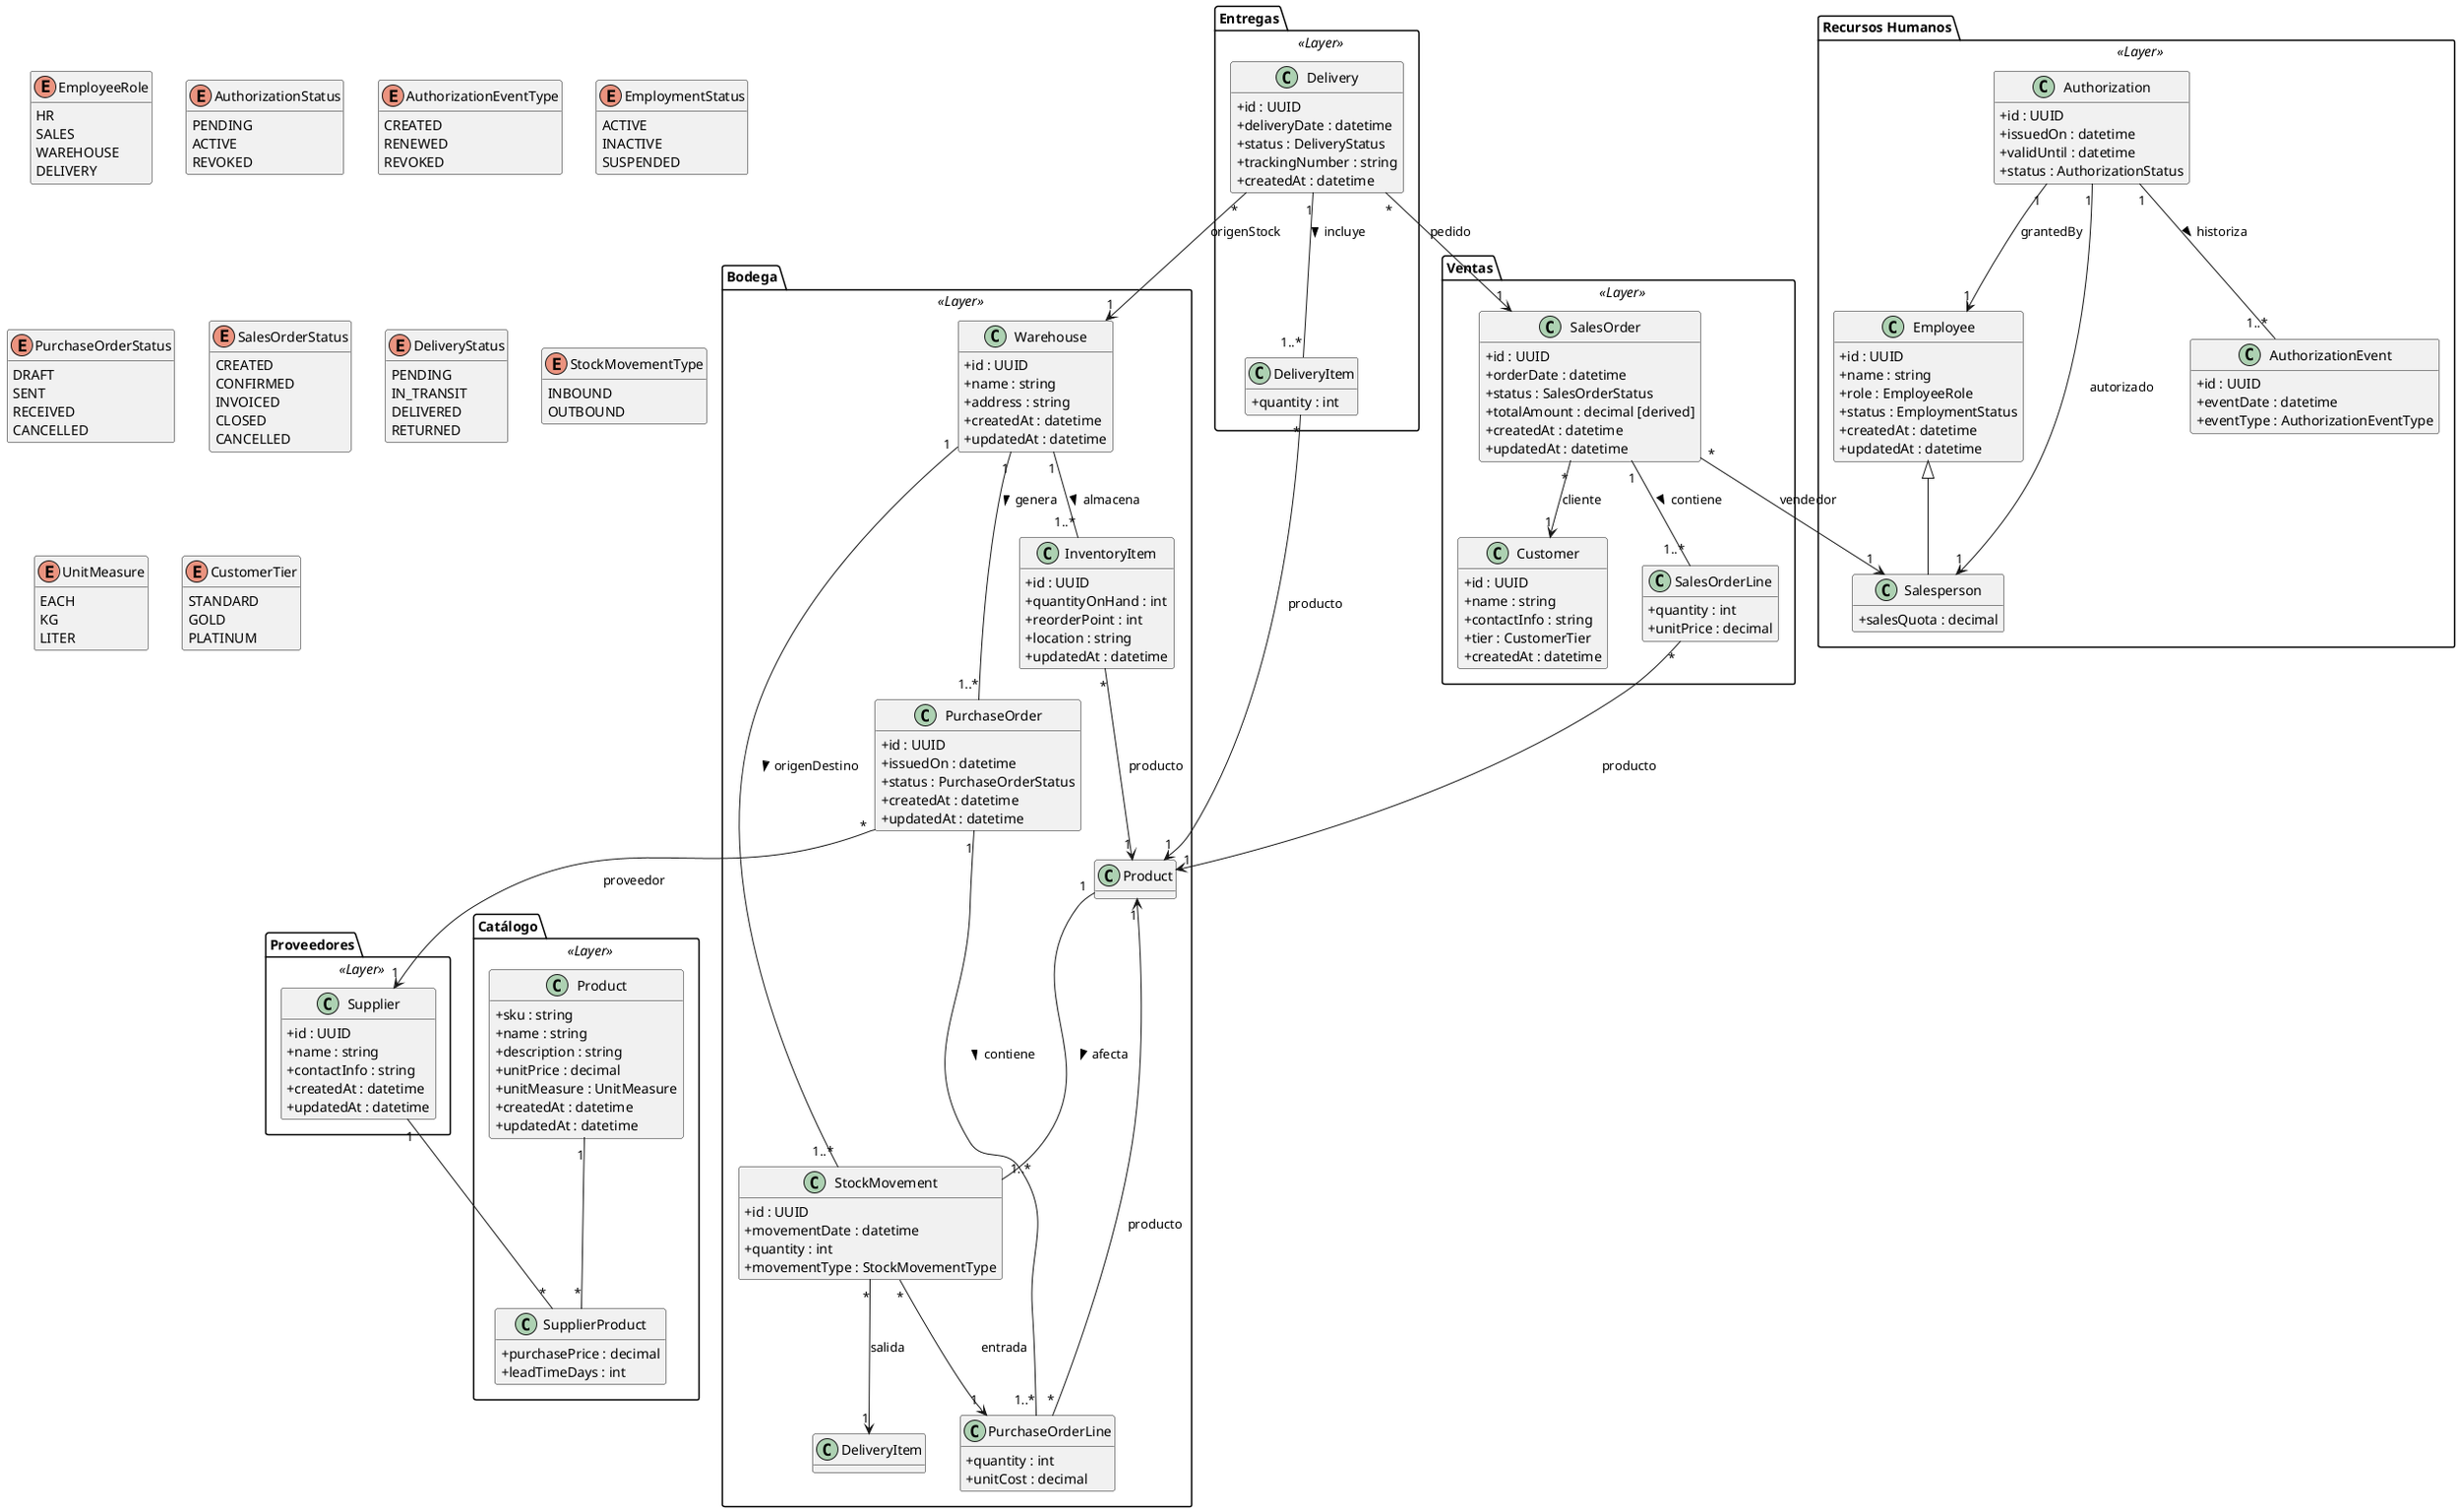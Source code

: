 @startuml
' UML 2.5 Class Diagram – PoliMarket Enterprise – v2 (con mejoras de auditoría y trazabilidad)
'------------------------------------------------------------------------------
skinparam classAttributeIconSize 0
hide methods
'------------------------------------------------------------------------------

' ============================= Paquetes =============================
package "Recursos Humanos" <<Layer>> {
  class Employee {
    +id : UUID
    +name : string
    +role : EmployeeRole
    +status : EmploymentStatus
    +createdAt : datetime
    +updatedAt : datetime
  }

  class Salesperson {
    +salesQuota : decimal
  }
  Employee <|-- Salesperson

  class Authorization {
    +id : UUID
    +issuedOn : datetime
    +validUntil : datetime
    +status : AuthorizationStatus
  }

  class AuthorizationEvent {
    +id : UUID
    +eventDate : datetime
    +eventType : AuthorizationEventType
  }

  ' Relaciones de agregado de autorización
  Authorization  "1" -- "1..*" AuthorizationEvent : historiza >
  Authorization  "1" --> "1" Salesperson          : autorizado
  Authorization  "1" --> "1" Employee             : grantedBy
}

package "Proveedores" <<Layer>> {
  class Supplier {
    +id : UUID
    +name : string
    +contactInfo : string
    +createdAt : datetime
    +updatedAt : datetime
  }
}

package "Bodega" <<Layer>> {
  class Warehouse {
    +id : UUID
    +name : string
    +address : string
    +createdAt : datetime
    +updatedAt : datetime
  }

  class InventoryItem {
    +id : UUID
    +quantityOnHand : int
    +reorderPoint : int
    +location : string
    +updatedAt : datetime
  }

  class PurchaseOrder {
    +id : UUID
    +issuedOn : datetime
    +status : PurchaseOrderStatus
    +createdAt : datetime
    +updatedAt : datetime
  }

  class PurchaseOrderLine {
    +quantity : int
    +unitCost : decimal
  }

  class StockMovement {
    +id : UUID
    +movementDate : datetime
    +quantity : int
    +movementType : StockMovementType
  }

  Warehouse      "1"   --  "1..*" InventoryItem      : almacena >
  Warehouse      "1"   --  "1..*" PurchaseOrder      : genera >
  PurchaseOrder  "1"   --  "1..*" PurchaseOrderLine  : contiene >
  PurchaseOrderLine "*" --> "1" Product              : producto
  PurchaseOrder  "*"   --> "1" Supplier              : proveedor
  InventoryItem  "*"  --> "1" Product               : producto

  ' Trazabilidad de movimientos
  Warehouse       "1" -- "1..*" StockMovement : origenDestino >
  Product         "1" -- "1..*" StockMovement : afecta >
  StockMovement   "*" --> "1" PurchaseOrderLine : entrada
  StockMovement   "*" --> "1" DeliveryItem      : salida
}

package "Ventas" <<Layer>> {
  class Customer {
    +id : UUID
    +name : string
    +contactInfo : string
    +tier : CustomerTier
    +createdAt : datetime
  }

  class SalesOrder {
    +id : UUID
    +orderDate : datetime
    +status : SalesOrderStatus
    +totalAmount : decimal [derived]
    +createdAt : datetime
    +updatedAt : datetime
  }

  class SalesOrderLine {
    +quantity : int
    +unitPrice : decimal
  }

  SalesOrder      "1"   --  "1..*" SalesOrderLine : contiene >
  SalesOrder      "*"   --> "1" Customer        : cliente
  SalesOrder      "*"   --> "1" Salesperson     : vendedor
  SalesOrderLine  "*"   --> "1" Product         : producto
}

package "Entregas" <<Layer>> {
  class Delivery {
    +id : UUID
    +deliveryDate : datetime
    +status : DeliveryStatus
    +trackingNumber : string
    +createdAt : datetime
  }

  class DeliveryItem {
    +quantity : int
  }

  Delivery       "1"   --  "1..*" DeliveryItem : incluye >
  DeliveryItem   "*"   --> "1" Product       : producto
  Delivery       "*"   --> "1" SalesOrder    : pedido
  Delivery       "*"   --> "1" Warehouse     : origenStock
}

package "Catálogo" <<Layer>> {
  class Product {
    +sku : string
    +name : string
    +description : string
    +unitPrice : decimal
    +unitMeasure : UnitMeasure
    +createdAt : datetime
    +updatedAt : datetime
  }

  class SupplierProduct {
    +purchasePrice : decimal
    +leadTimeDays : int
  }

  Supplier "1" -- "*" SupplierProduct
  Product  "1" -- "*" SupplierProduct
}

' ============================= Enumerations =============================
' Baseline enums + nuevos tipos para eventos y movimientos
enum EmployeeRole {
  HR
  SALES
  WAREHOUSE
  DELIVERY
}

enum AuthorizationStatus {
  PENDING
  ACTIVE
  REVOKED
}

enum AuthorizationEventType {
  CREATED
  RENEWED
  REVOKED
}

enum EmploymentStatus {
  ACTIVE
  INACTIVE
  SUSPENDED
}

enum PurchaseOrderStatus {
  DRAFT
  SENT
  RECEIVED
  CANCELLED
}

enum SalesOrderStatus {
  CREATED
  CONFIRMED
  INVOICED
  CLOSED
  CANCELLED
}

enum DeliveryStatus {
  PENDING
  IN_TRANSIT
  DELIVERED
  RETURNED
}

enum StockMovementType {
  INBOUND
  OUTBOUND
}

enum UnitMeasure {
  EACH
  KG
  LITER
}

enum CustomerTier {
  STANDARD
  GOLD
  PLATINUM
}

@enduml
